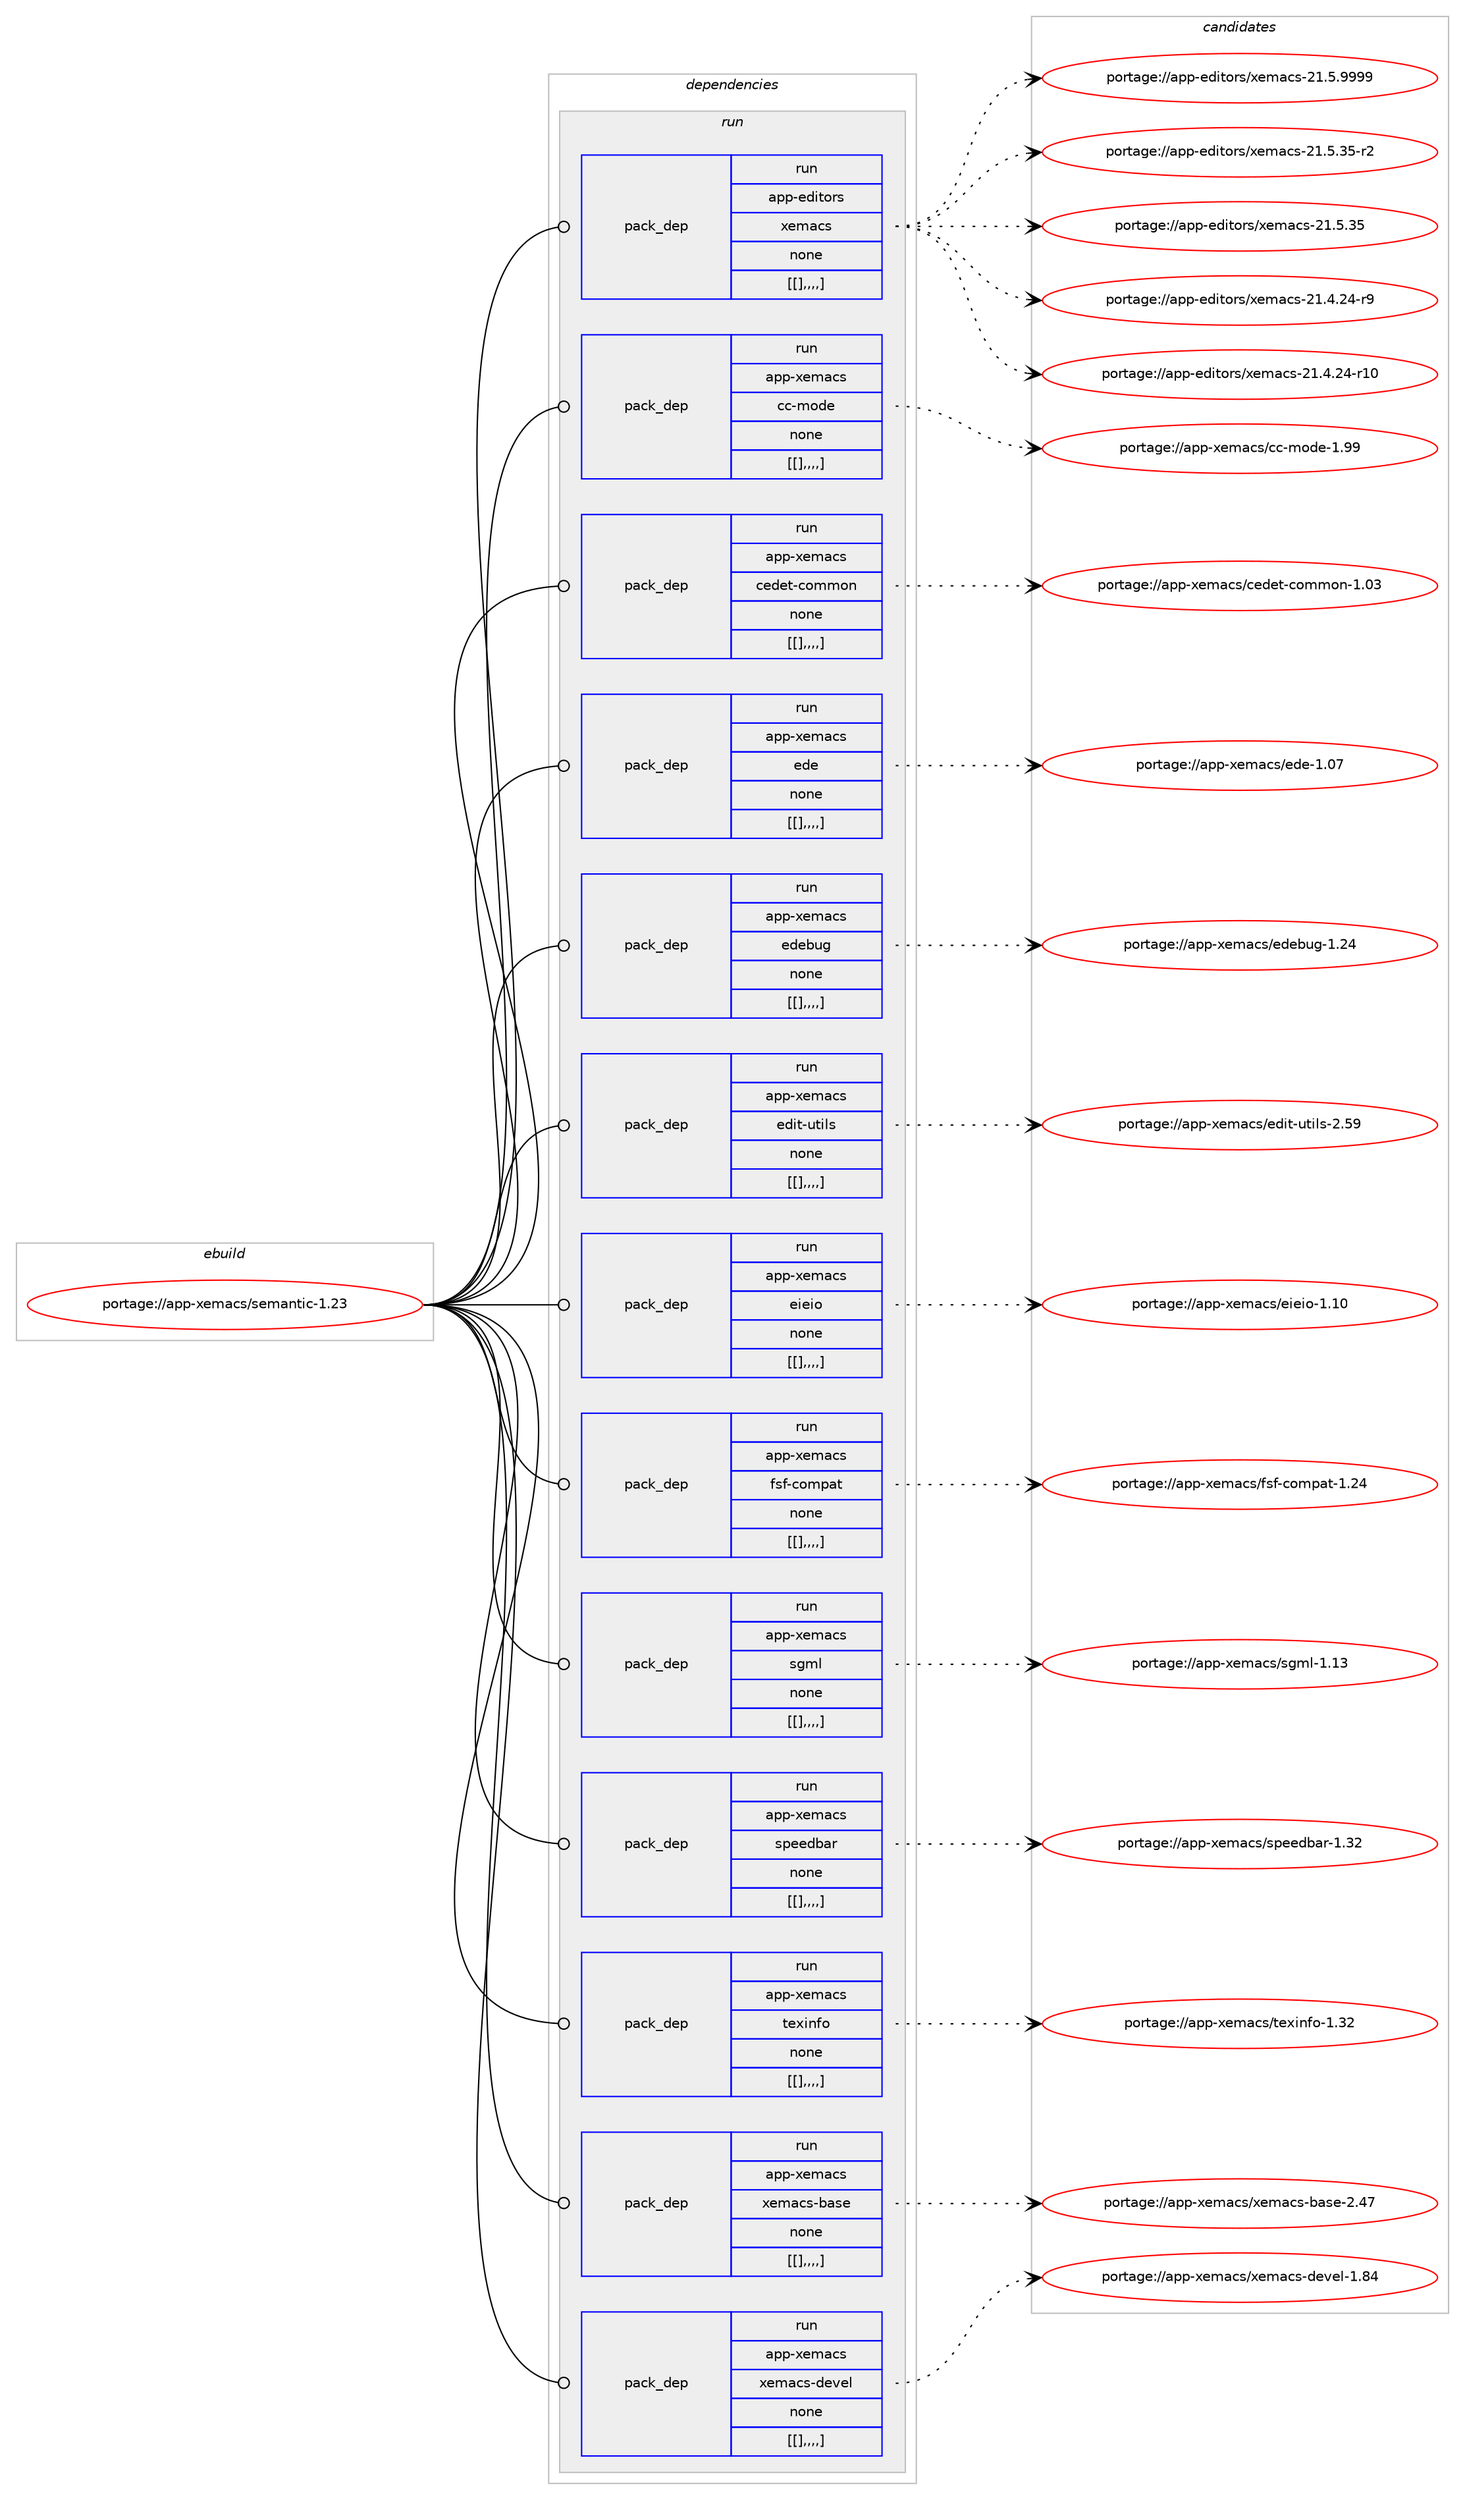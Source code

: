 digraph prolog {

# *************
# Graph options
# *************

newrank=true;
concentrate=true;
compound=true;
graph [rankdir=LR,fontname=Helvetica,fontsize=10,ranksep=1.5];#, ranksep=2.5, nodesep=0.2];
edge  [arrowhead=vee];
node  [fontname=Helvetica,fontsize=10];

# **********
# The ebuild
# **********

subgraph cluster_leftcol {
color=gray;
label=<<i>ebuild</i>>;
id [label="portage://app-xemacs/semantic-1.23", color=red, width=4, href="../app-xemacs/semantic-1.23.svg"];
}

# ****************
# The dependencies
# ****************

subgraph cluster_midcol {
color=gray;
label=<<i>dependencies</i>>;
subgraph cluster_compile {
fillcolor="#eeeeee";
style=filled;
label=<<i>compile</i>>;
}
subgraph cluster_compileandrun {
fillcolor="#eeeeee";
style=filled;
label=<<i>compile and run</i>>;
}
subgraph cluster_run {
fillcolor="#eeeeee";
style=filled;
label=<<i>run</i>>;
subgraph pack45406 {
dependency62800 [label=<<TABLE BORDER="0" CELLBORDER="1" CELLSPACING="0" CELLPADDING="4" WIDTH="220"><TR><TD ROWSPAN="6" CELLPADDING="30">pack_dep</TD></TR><TR><TD WIDTH="110">run</TD></TR><TR><TD>app-editors</TD></TR><TR><TD>xemacs</TD></TR><TR><TD>none</TD></TR><TR><TD>[[],,,,]</TD></TR></TABLE>>, shape=none, color=blue];
}
id:e -> dependency62800:w [weight=20,style="solid",arrowhead="odot"];
subgraph pack45407 {
dependency62801 [label=<<TABLE BORDER="0" CELLBORDER="1" CELLSPACING="0" CELLPADDING="4" WIDTH="220"><TR><TD ROWSPAN="6" CELLPADDING="30">pack_dep</TD></TR><TR><TD WIDTH="110">run</TD></TR><TR><TD>app-xemacs</TD></TR><TR><TD>cc-mode</TD></TR><TR><TD>none</TD></TR><TR><TD>[[],,,,]</TD></TR></TABLE>>, shape=none, color=blue];
}
id:e -> dependency62801:w [weight=20,style="solid",arrowhead="odot"];
subgraph pack45408 {
dependency62802 [label=<<TABLE BORDER="0" CELLBORDER="1" CELLSPACING="0" CELLPADDING="4" WIDTH="220"><TR><TD ROWSPAN="6" CELLPADDING="30">pack_dep</TD></TR><TR><TD WIDTH="110">run</TD></TR><TR><TD>app-xemacs</TD></TR><TR><TD>cedet-common</TD></TR><TR><TD>none</TD></TR><TR><TD>[[],,,,]</TD></TR></TABLE>>, shape=none, color=blue];
}
id:e -> dependency62802:w [weight=20,style="solid",arrowhead="odot"];
subgraph pack45409 {
dependency62803 [label=<<TABLE BORDER="0" CELLBORDER="1" CELLSPACING="0" CELLPADDING="4" WIDTH="220"><TR><TD ROWSPAN="6" CELLPADDING="30">pack_dep</TD></TR><TR><TD WIDTH="110">run</TD></TR><TR><TD>app-xemacs</TD></TR><TR><TD>ede</TD></TR><TR><TD>none</TD></TR><TR><TD>[[],,,,]</TD></TR></TABLE>>, shape=none, color=blue];
}
id:e -> dependency62803:w [weight=20,style="solid",arrowhead="odot"];
subgraph pack45410 {
dependency62804 [label=<<TABLE BORDER="0" CELLBORDER="1" CELLSPACING="0" CELLPADDING="4" WIDTH="220"><TR><TD ROWSPAN="6" CELLPADDING="30">pack_dep</TD></TR><TR><TD WIDTH="110">run</TD></TR><TR><TD>app-xemacs</TD></TR><TR><TD>edebug</TD></TR><TR><TD>none</TD></TR><TR><TD>[[],,,,]</TD></TR></TABLE>>, shape=none, color=blue];
}
id:e -> dependency62804:w [weight=20,style="solid",arrowhead="odot"];
subgraph pack45411 {
dependency62805 [label=<<TABLE BORDER="0" CELLBORDER="1" CELLSPACING="0" CELLPADDING="4" WIDTH="220"><TR><TD ROWSPAN="6" CELLPADDING="30">pack_dep</TD></TR><TR><TD WIDTH="110">run</TD></TR><TR><TD>app-xemacs</TD></TR><TR><TD>edit-utils</TD></TR><TR><TD>none</TD></TR><TR><TD>[[],,,,]</TD></TR></TABLE>>, shape=none, color=blue];
}
id:e -> dependency62805:w [weight=20,style="solid",arrowhead="odot"];
subgraph pack45412 {
dependency62806 [label=<<TABLE BORDER="0" CELLBORDER="1" CELLSPACING="0" CELLPADDING="4" WIDTH="220"><TR><TD ROWSPAN="6" CELLPADDING="30">pack_dep</TD></TR><TR><TD WIDTH="110">run</TD></TR><TR><TD>app-xemacs</TD></TR><TR><TD>eieio</TD></TR><TR><TD>none</TD></TR><TR><TD>[[],,,,]</TD></TR></TABLE>>, shape=none, color=blue];
}
id:e -> dependency62806:w [weight=20,style="solid",arrowhead="odot"];
subgraph pack45413 {
dependency62807 [label=<<TABLE BORDER="0" CELLBORDER="1" CELLSPACING="0" CELLPADDING="4" WIDTH="220"><TR><TD ROWSPAN="6" CELLPADDING="30">pack_dep</TD></TR><TR><TD WIDTH="110">run</TD></TR><TR><TD>app-xemacs</TD></TR><TR><TD>fsf-compat</TD></TR><TR><TD>none</TD></TR><TR><TD>[[],,,,]</TD></TR></TABLE>>, shape=none, color=blue];
}
id:e -> dependency62807:w [weight=20,style="solid",arrowhead="odot"];
subgraph pack45414 {
dependency62808 [label=<<TABLE BORDER="0" CELLBORDER="1" CELLSPACING="0" CELLPADDING="4" WIDTH="220"><TR><TD ROWSPAN="6" CELLPADDING="30">pack_dep</TD></TR><TR><TD WIDTH="110">run</TD></TR><TR><TD>app-xemacs</TD></TR><TR><TD>sgml</TD></TR><TR><TD>none</TD></TR><TR><TD>[[],,,,]</TD></TR></TABLE>>, shape=none, color=blue];
}
id:e -> dependency62808:w [weight=20,style="solid",arrowhead="odot"];
subgraph pack45415 {
dependency62809 [label=<<TABLE BORDER="0" CELLBORDER="1" CELLSPACING="0" CELLPADDING="4" WIDTH="220"><TR><TD ROWSPAN="6" CELLPADDING="30">pack_dep</TD></TR><TR><TD WIDTH="110">run</TD></TR><TR><TD>app-xemacs</TD></TR><TR><TD>speedbar</TD></TR><TR><TD>none</TD></TR><TR><TD>[[],,,,]</TD></TR></TABLE>>, shape=none, color=blue];
}
id:e -> dependency62809:w [weight=20,style="solid",arrowhead="odot"];
subgraph pack45416 {
dependency62810 [label=<<TABLE BORDER="0" CELLBORDER="1" CELLSPACING="0" CELLPADDING="4" WIDTH="220"><TR><TD ROWSPAN="6" CELLPADDING="30">pack_dep</TD></TR><TR><TD WIDTH="110">run</TD></TR><TR><TD>app-xemacs</TD></TR><TR><TD>texinfo</TD></TR><TR><TD>none</TD></TR><TR><TD>[[],,,,]</TD></TR></TABLE>>, shape=none, color=blue];
}
id:e -> dependency62810:w [weight=20,style="solid",arrowhead="odot"];
subgraph pack45417 {
dependency62811 [label=<<TABLE BORDER="0" CELLBORDER="1" CELLSPACING="0" CELLPADDING="4" WIDTH="220"><TR><TD ROWSPAN="6" CELLPADDING="30">pack_dep</TD></TR><TR><TD WIDTH="110">run</TD></TR><TR><TD>app-xemacs</TD></TR><TR><TD>xemacs-base</TD></TR><TR><TD>none</TD></TR><TR><TD>[[],,,,]</TD></TR></TABLE>>, shape=none, color=blue];
}
id:e -> dependency62811:w [weight=20,style="solid",arrowhead="odot"];
subgraph pack45418 {
dependency62812 [label=<<TABLE BORDER="0" CELLBORDER="1" CELLSPACING="0" CELLPADDING="4" WIDTH="220"><TR><TD ROWSPAN="6" CELLPADDING="30">pack_dep</TD></TR><TR><TD WIDTH="110">run</TD></TR><TR><TD>app-xemacs</TD></TR><TR><TD>xemacs-devel</TD></TR><TR><TD>none</TD></TR><TR><TD>[[],,,,]</TD></TR></TABLE>>, shape=none, color=blue];
}
id:e -> dependency62812:w [weight=20,style="solid",arrowhead="odot"];
}
}

# **************
# The candidates
# **************

subgraph cluster_choices {
rank=same;
color=gray;
label=<<i>candidates</i>>;

subgraph choice45406 {
color=black;
nodesep=1;
choice971121124510110010511611111411547120101109979911545504946534657575757 [label="portage://app-editors/xemacs-21.5.9999", color=red, width=4,href="../app-editors/xemacs-21.5.9999.svg"];
choice971121124510110010511611111411547120101109979911545504946534651534511450 [label="portage://app-editors/xemacs-21.5.35-r2", color=red, width=4,href="../app-editors/xemacs-21.5.35-r2.svg"];
choice97112112451011001051161111141154712010110997991154550494653465153 [label="portage://app-editors/xemacs-21.5.35", color=red, width=4,href="../app-editors/xemacs-21.5.35.svg"];
choice971121124510110010511611111411547120101109979911545504946524650524511457 [label="portage://app-editors/xemacs-21.4.24-r9", color=red, width=4,href="../app-editors/xemacs-21.4.24-r9.svg"];
choice97112112451011001051161111141154712010110997991154550494652465052451144948 [label="portage://app-editors/xemacs-21.4.24-r10", color=red, width=4,href="../app-editors/xemacs-21.4.24-r10.svg"];
dependency62800:e -> choice971121124510110010511611111411547120101109979911545504946534657575757:w [style=dotted,weight="100"];
dependency62800:e -> choice971121124510110010511611111411547120101109979911545504946534651534511450:w [style=dotted,weight="100"];
dependency62800:e -> choice97112112451011001051161111141154712010110997991154550494653465153:w [style=dotted,weight="100"];
dependency62800:e -> choice971121124510110010511611111411547120101109979911545504946524650524511457:w [style=dotted,weight="100"];
dependency62800:e -> choice97112112451011001051161111141154712010110997991154550494652465052451144948:w [style=dotted,weight="100"];
}
subgraph choice45407 {
color=black;
nodesep=1;
choice97112112451201011099799115479999451091111001014549465757 [label="portage://app-xemacs/cc-mode-1.99", color=red, width=4,href="../app-xemacs/cc-mode-1.99.svg"];
dependency62801:e -> choice97112112451201011099799115479999451091111001014549465757:w [style=dotted,weight="100"];
}
subgraph choice45408 {
color=black;
nodesep=1;
choice97112112451201011099799115479910110010111645991111091091111104549464851 [label="portage://app-xemacs/cedet-common-1.03", color=red, width=4,href="../app-xemacs/cedet-common-1.03.svg"];
dependency62802:e -> choice97112112451201011099799115479910110010111645991111091091111104549464851:w [style=dotted,weight="100"];
}
subgraph choice45409 {
color=black;
nodesep=1;
choice97112112451201011099799115471011001014549464855 [label="portage://app-xemacs/ede-1.07", color=red, width=4,href="../app-xemacs/ede-1.07.svg"];
dependency62803:e -> choice97112112451201011099799115471011001014549464855:w [style=dotted,weight="100"];
}
subgraph choice45410 {
color=black;
nodesep=1;
choice9711211245120101109979911547101100101981171034549465052 [label="portage://app-xemacs/edebug-1.24", color=red, width=4,href="../app-xemacs/edebug-1.24.svg"];
dependency62804:e -> choice9711211245120101109979911547101100101981171034549465052:w [style=dotted,weight="100"];
}
subgraph choice45411 {
color=black;
nodesep=1;
choice9711211245120101109979911547101100105116451171161051081154550465357 [label="portage://app-xemacs/edit-utils-2.59", color=red, width=4,href="../app-xemacs/edit-utils-2.59.svg"];
dependency62805:e -> choice9711211245120101109979911547101100105116451171161051081154550465357:w [style=dotted,weight="100"];
}
subgraph choice45412 {
color=black;
nodesep=1;
choice97112112451201011099799115471011051011051114549464948 [label="portage://app-xemacs/eieio-1.10", color=red, width=4,href="../app-xemacs/eieio-1.10.svg"];
dependency62806:e -> choice97112112451201011099799115471011051011051114549464948:w [style=dotted,weight="100"];
}
subgraph choice45413 {
color=black;
nodesep=1;
choice97112112451201011099799115471021151024599111109112971164549465052 [label="portage://app-xemacs/fsf-compat-1.24", color=red, width=4,href="../app-xemacs/fsf-compat-1.24.svg"];
dependency62807:e -> choice97112112451201011099799115471021151024599111109112971164549465052:w [style=dotted,weight="100"];
}
subgraph choice45414 {
color=black;
nodesep=1;
choice97112112451201011099799115471151031091084549464951 [label="portage://app-xemacs/sgml-1.13", color=red, width=4,href="../app-xemacs/sgml-1.13.svg"];
dependency62808:e -> choice97112112451201011099799115471151031091084549464951:w [style=dotted,weight="100"];
}
subgraph choice45415 {
color=black;
nodesep=1;
choice971121124512010110997991154711511210110110098971144549465150 [label="portage://app-xemacs/speedbar-1.32", color=red, width=4,href="../app-xemacs/speedbar-1.32.svg"];
dependency62809:e -> choice971121124512010110997991154711511210110110098971144549465150:w [style=dotted,weight="100"];
}
subgraph choice45416 {
color=black;
nodesep=1;
choice97112112451201011099799115471161011201051101021114549465150 [label="portage://app-xemacs/texinfo-1.32", color=red, width=4,href="../app-xemacs/texinfo-1.32.svg"];
dependency62810:e -> choice97112112451201011099799115471161011201051101021114549465150:w [style=dotted,weight="100"];
}
subgraph choice45417 {
color=black;
nodesep=1;
choice971121124512010110997991154712010110997991154598971151014550465255 [label="portage://app-xemacs/xemacs-base-2.47", color=red, width=4,href="../app-xemacs/xemacs-base-2.47.svg"];
dependency62811:e -> choice971121124512010110997991154712010110997991154598971151014550465255:w [style=dotted,weight="100"];
}
subgraph choice45418 {
color=black;
nodesep=1;
choice97112112451201011099799115471201011099799115451001011181011084549465652 [label="portage://app-xemacs/xemacs-devel-1.84", color=red, width=4,href="../app-xemacs/xemacs-devel-1.84.svg"];
dependency62812:e -> choice97112112451201011099799115471201011099799115451001011181011084549465652:w [style=dotted,weight="100"];
}
}

}
